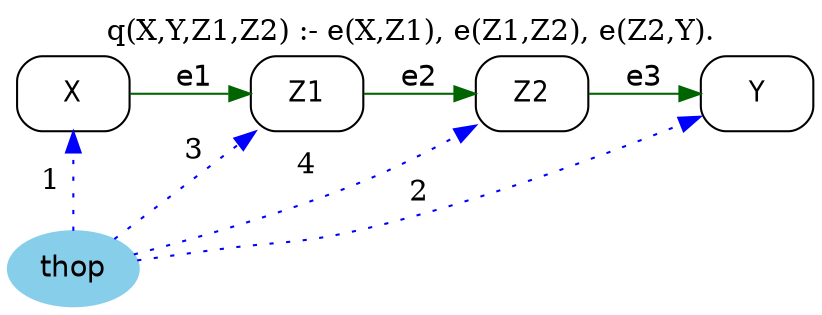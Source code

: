 strict digraph G {
	graph [bb="0,0,375.19,143",
		label="q(X,Y,Z1,Z2) :- e(X,Z1), e(Z1,Z2), e(Z2,Y).",
		labelloc=t,
		lheight=0.21,
		lp="187.6,131.5",
		lwidth=3.49,
		rankdir=LR
	];
	node [label="\N"];
	X	 [fontname="Helvetica-Narrow",
		height=0.5,
		pos="28.597,102",
		shape=box,
		style=rounded,
		width=0.75];
	Z1	 [fontname="Helvetica-Narrow",
		height=0.5,
		pos="136.19,102",
		shape=box,
		style=rounded,
		width=0.75];
	X -> Z1	 [color=darkgreen,
		fontname=helvetica,
		label=e1,
		lp="83.195,109.5",
		pos="e,109.05,102 55.749,102 68.747,102 84.521,102 98.646,102"];
	Z2	 [fontname="Helvetica-Narrow",
		height=0.5,
		pos="242.19,102",
		shape=box,
		style=rounded,
		width=0.75];
	Z1 -> Z2	 [color=darkgreen,
		fontname=helvetica,
		label=e2,
		lp="189.19,109.5",
		pos="e,214.85,102 163.22,102 175.83,102 191.05,102 204.74,102"];
	Y	 [fontname="Helvetica-Narrow",
		height=0.5,
		pos="348.19,102",
		shape=box,
		style=rounded,
		width=0.75];
	Z2 -> Y	 [color=darkgreen,
		fontname=helvetica,
		label=e3,
		lp="295.19,109.5",
		pos="e,320.85,102 269.22,102 281.83,102 297.05,102 310.74,102"];
	thop	 [color=skyblue,
		fillcolor=skyblue,
		fontname=helvetica,
		height=0.5,
		pos="28.597,18",
		shape=oval,
		style="filled,rounded",
		width=0.79437];
	thop -> X	 [color=blue,
		constraint=false,
		label=1,
		lp="18.097,60",
		pos="e,28.597,83.809 28.597,36.227 28.597,47.124 28.597,61.205 28.597,73.541",
		style=dotted];
	thop -> Z1	 [color=blue,
		constraint=false,
		label=3,
		lp="83.195,72.5",
		pos="e,112.96,83.864 46.85,32.249 62.727,44.645 86.081,62.877 104.93,77.592",
		style=dotted];
	thop -> Z2	 [color=blue,
		constraint=false,
		label=4,
		lp="136.19,67.5",
		pos="e,215.02,85.936 55.166,24.717 82.694,32.038 126.71,44.767 163.19,60 177.64,66.03 192.95,73.819 206.21,81.048",
		style=dotted];
	thop -> Y	 [color=blue,
		constraint=false,
		label=2,
		lp="189.19,54.5",
		pos="e,321.13,90.582 57.004,20.365 84.459,23.036 127.08,28.199 163.19,37 216.02,49.875 274.95,71.988 311.8,86.799",
		style=dotted];
}
